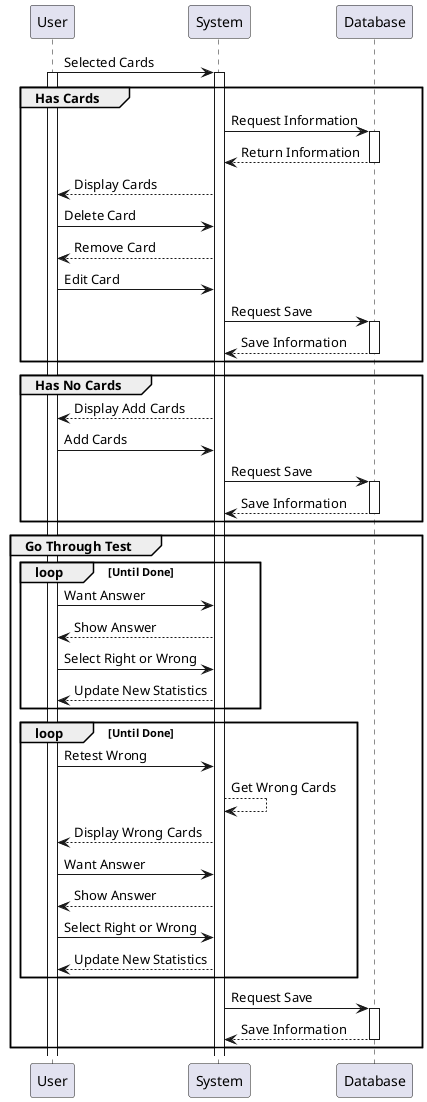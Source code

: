 @startuml
User -> System : Selected Cards
activate User
activate System
group Has Cards
System -> Database : Request Information
activate Database
Database --> System : Return Information
deactivate Database
System --> User : Display Cards
User -> System : Delete Card
System --> User : Remove Card
User -> System : Edit Card
System -> Database: Request Save
activate Database
Database --> System: Save Information
deactivate Database
end

group Has No Cards
System --> User : Display Add Cards
User -> System : Add Cards
System -> Database : Request Save
activate Database
Database --> System: Save Information
deactivate Database
end

group Go Through Test
loop Until Done
User -> System : Want Answer
System --> User : Show Answer
User -> System : Select Right or Wrong
System --> User : Update New Statistics
end
loop Until Done
User -> System : Retest Wrong
System --> System : Get Wrong Cards
System --> User: Display Wrong Cards
User -> System : Want Answer
System --> User : Show Answer
User -> System : Select Right or Wrong
System --> User : Update New Statistics
end
System -> Database : Request Save
activate Database
Database --> System: Save Information
deactivate Database
end

@enduml